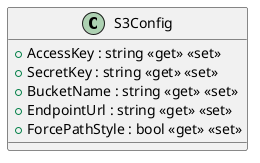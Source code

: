 @startuml
class S3Config {
    + AccessKey : string <<get>> <<set>>
    + SecretKey : string <<get>> <<set>>
    + BucketName : string <<get>> <<set>>
    + EndpointUrl : string <<get>> <<set>>
    + ForcePathStyle : bool <<get>> <<set>>
}
@enduml
